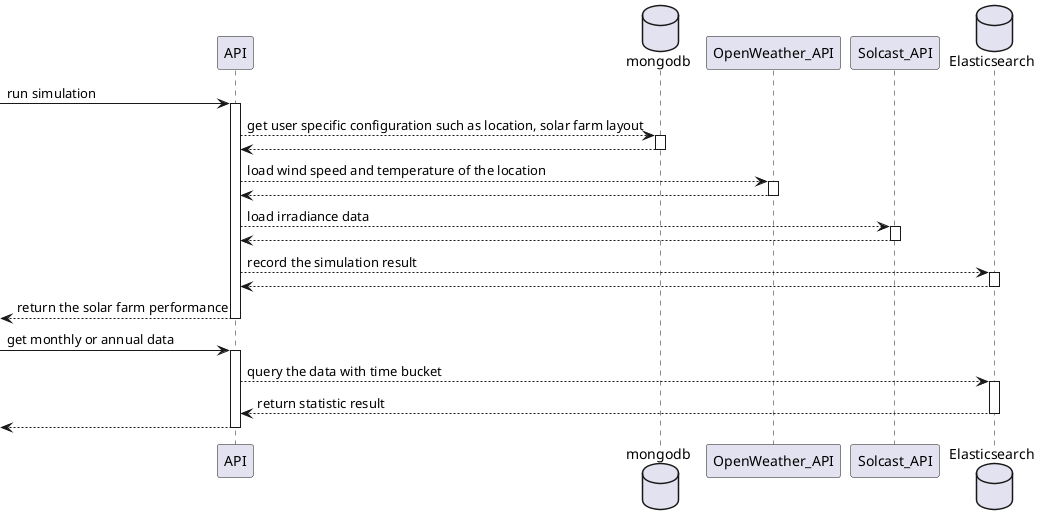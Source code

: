 @startuml data_engineering


participant API
database mongodb
participant OpenWeather_API
participant Solcast_API
database Elasticsearch






    ->API++:run simulation
        API --> mongodb++:get user specific configuration such as location, solar farm layout
        mongodb-->API--
        API --> OpenWeather_API++:load wind speed and temperature of the location
        OpenWeather_API-->API--
        API --> Solcast_API++:load irradiance data
        Solcast_API --> API--
        API -->Elasticsearch++:record the simulation result
        Elasticsearch --> API--
    <--API--: return the solar farm performance

    ->API++:get monthly or annual data
        API-->Elasticsearch++:query the data with time bucket
        Elasticsearch -->API--: return statistic result
    <-- API--


@enduml